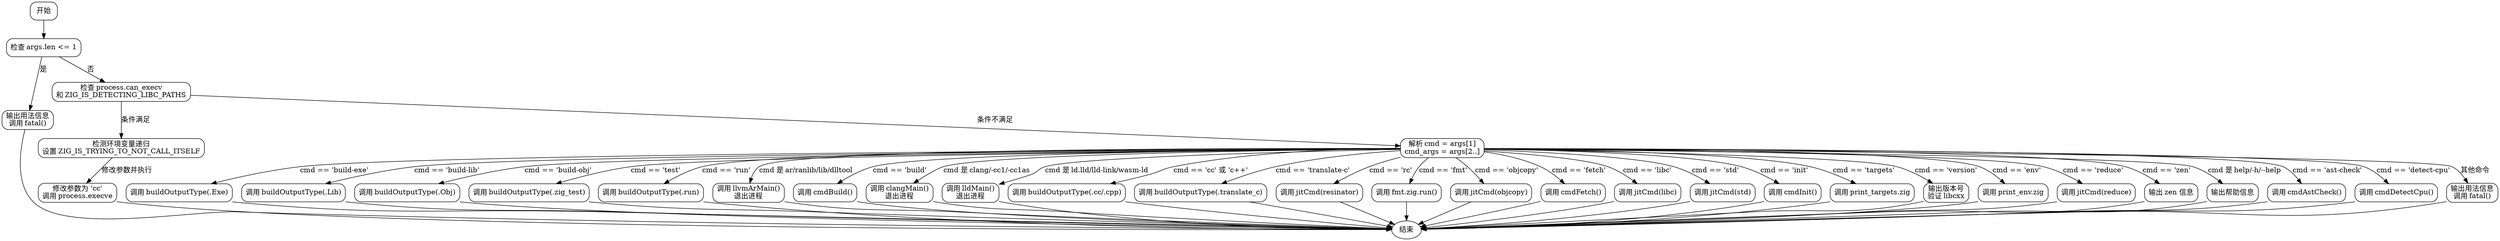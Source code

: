 
digraph mainArgs_flowchart {
    node [shape=rectangle, style=rounded];
    edge [arrowhead=normal];

    start [label="开始"];
    check_args_len [label="检查 args.len <= 1"];
    print_usage_fatal [label="输出用法信息\n调用 fatal()"];
    check_env [label="检查 process.can_execv\n和 ZIG_IS_DETECTING_LIBC_PATHS"];
    handle_env_recursion [label="检测环境变量递归\n设置 ZIG_IS_TRYING_TO_NOT_CALL_ITSELF"];
    execve_cc [label="修改参数为 'cc'\n调用 process.execve"];
    parse_cmd [label="解析 cmd = args[1]\ncmd_args = args[2..]"];
    build_exe [label="调用 buildOutputType(.Exe)"];
    build_lib [label="调用 buildOutputType(.Lib)"];
    build_obj [label="调用 buildOutputType(.Obj)"];
    test_cmd [label="调用 buildOutputType(.zig_test)"];
    run_cmd [label="调用 buildOutputType(.run)"];
    ar_commands [label="调用 llvmArMain()\n退出进程"];
    build_cmd [label="调用 cmdBuild()"];
    clang_commands [label="调用 clangMain()\n退出进程"];
    lld_commands [label="调用 lldMain()\n退出进程"];
    cc_cpp [label="调用 buildOutputType(.cc/.cpp)"];
    translate_c [label="调用 buildOutputType(.translate_c)"];
    rc_cmd [label="调用 jitCmd(resinator)"];
    fmt_cmd [label="调用 fmt.zig.run()"];
    objcopy_cmd [label="调用 jitCmd(objcopy)"];
    fetch_cmd [label="调用 cmdFetch()"];
    libc_cmd [label="调用 jitCmd(libc)"];
    std_cmd [label="调用 jitCmd(std)"];
    init_cmd [label="调用 cmdInit()"];
    targets_cmd [label="调用 print_targets.zig"];
    version_cmd [label="输出版本号\n验证 libcxx"];
    env_cmd [label="调用 print_env.zig"];
    reduce_cmd [label="调用 jitCmd(reduce)"];
    zen_cmd [label="输出 zen 信息"];
    help_cmd [label="输出帮助信息"];
    ast_check [label="调用 cmdAstCheck()"];
    detect_cpu [label="调用 cmdDetectCpu()"];
    unknown_cmd [label="输出用法信息\n调用 fatal()"];

    start -> check_args_len;
    check_args_len -> print_usage_fatal [label="是"];
    check_args_len -> check_env [label="否"];
    check_env -> handle_env_recursion [label="条件满足"];
    handle_env_recursion -> execve_cc [label="修改参数并执行"];
    check_env -> parse_cmd [label="条件不满足"];
    parse_cmd -> build_exe [label="cmd == 'build-exe'"];
    parse_cmd -> build_lib [label="cmd == 'build-lib'"];
    parse_cmd -> build_obj [label="cmd == 'build-obj'"];
    parse_cmd -> test_cmd [label="cmd == 'test'"];
    parse_cmd -> run_cmd [label="cmd == 'run'"];
    parse_cmd -> ar_commands [label="cmd 是 ar/ranlib/lib/dlltool"];
    parse_cmd -> build_cmd [label="cmd == 'build'"];
    parse_cmd -> clang_commands [label="cmd 是 clang/-cc1/-cc1as"];
    parse_cmd -> lld_commands [label="cmd 是 ld.lld/lld-link/wasm-ld"];
    parse_cmd -> cc_cpp [label="cmd == 'cc' 或 'c++'"];
    parse_cmd -> translate_c [label="cmd == 'translate-c'"];
    parse_cmd -> rc_cmd [label="cmd == 'rc'"];
    parse_cmd -> fmt_cmd [label="cmd == 'fmt'"];
    parse_cmd -> objcopy_cmd [label="cmd == 'objcopy'"];
    parse_cmd -> fetch_cmd [label="cmd == 'fetch'"];
    parse_cmd -> libc_cmd [label="cmd == 'libc'"];
    parse_cmd -> std_cmd [label="cmd == 'std'"];
    parse_cmd -> init_cmd [label="cmd == 'init'"];
    parse_cmd -> targets_cmd [label="cmd == 'targets'"];
    parse_cmd -> version_cmd [label="cmd == 'version'"];
    parse_cmd -> env_cmd [label="cmd == 'env'"];
    parse_cmd -> reduce_cmd [label="cmd == 'reduce'"];
    parse_cmd -> zen_cmd [label="cmd == 'zen'"];
    parse_cmd -> help_cmd [label="cmd 是 help/-h/--help"];
    parse_cmd -> ast_check [label="cmd == 'ast-check'"];
    parse_cmd -> detect_cpu [label="cmd == 'detect-cpu'"];
    parse_cmd -> unknown_cmd [label="其他命令"];

    // 公共结束节点
    print_usage_fatal -> end;
    execve_cc -> end;
    build_exe -> end;
    build_lib -> end;
    build_obj -> end;
    test_cmd -> end;
    run_cmd -> end;
    ar_commands -> end;
    build_cmd -> end;
    clang_commands -> end;
    lld_commands -> end;
    cc_cpp -> end;
    translate_c -> end;
    rc_cmd -> end;
    fmt_cmd -> end;
    objcopy_cmd -> end;
    fetch_cmd -> end;
    libc_cmd -> end;
    std_cmd -> end;
    init_cmd -> end;
    targets_cmd -> end;
    version_cmd -> end;
    env_cmd -> end;
    reduce_cmd -> end;
    zen_cmd -> end;
    help_cmd -> end;
    ast_check -> end;
    detect_cpu -> end;
    unknown_cmd -> end;

    end [shape=oval, label="结束"];
}
